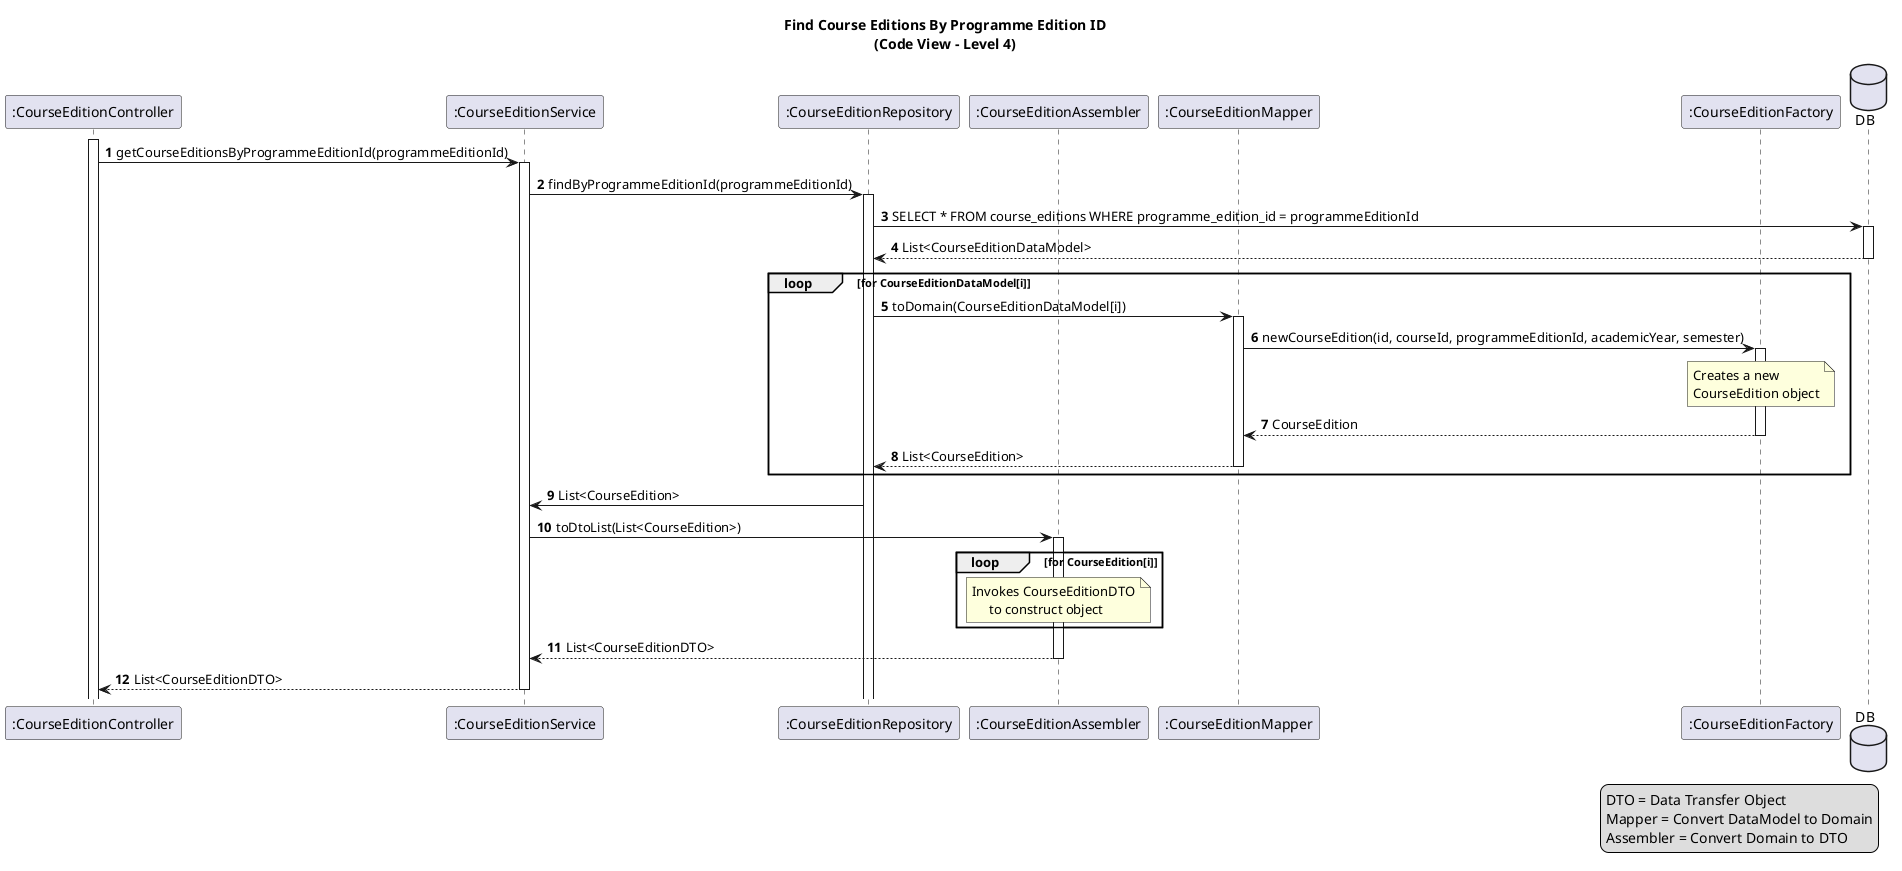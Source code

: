 @startuml
title: Find Course Editions By Programme Edition ID\n(Code View - Level 4)

autonumber

participant ":CourseEditionController" as ceCtrl
activate ceCtrl
participant ":CourseEditionService" as ceService
participant ":CourseEditionRepository" as ceRepo
participant ":CourseEditionAssembler" as ceAssembler
participant ":CourseEditionMapper" as ceMapper
participant ":CourseEditionFactory" as ceFactory
database DB

ceCtrl -> ceService ++: getCourseEditionsByProgrammeEditionId(programmeEditionId)
ceService -> ceRepo ++: findByProgrammeEditionId(programmeEditionId)
ceRepo -> DB ++: SELECT * FROM course_editions WHERE programme_edition_id = programmeEditionId
DB --> ceRepo --: List<CourseEditionDataModel>

loop for CourseEditionDataModel[i]
ceRepo -> ceMapper ++: toDomain(CourseEditionDataModel[i])
ceMapper -> ceFactory ++: newCourseEdition(id, courseId, programmeEditionId, academicYear, semester)
note over of ceFactory
    Creates a new
    CourseEdition object
end note
ceFactory --> ceMapper --: CourseEdition
ceMapper --> ceRepo --: List<CourseEdition>
end

ceRepo -> ceService: List<CourseEdition>
ceService -> ceAssembler ++: toDtoList(List<CourseEdition>)

loop for CourseEdition[i]
    note over of ceAssembler
        Invokes CourseEditionDTO
             to construct object
    end note
end
ceAssembler --> ceService --: List<CourseEditionDTO>
ceService --> ceCtrl --: List<CourseEditionDTO>

legend right
  DTO = Data Transfer Object
  Mapper = Convert DataModel to Domain
  Assembler = Convert Domain to DTO
end legend

@enduml 